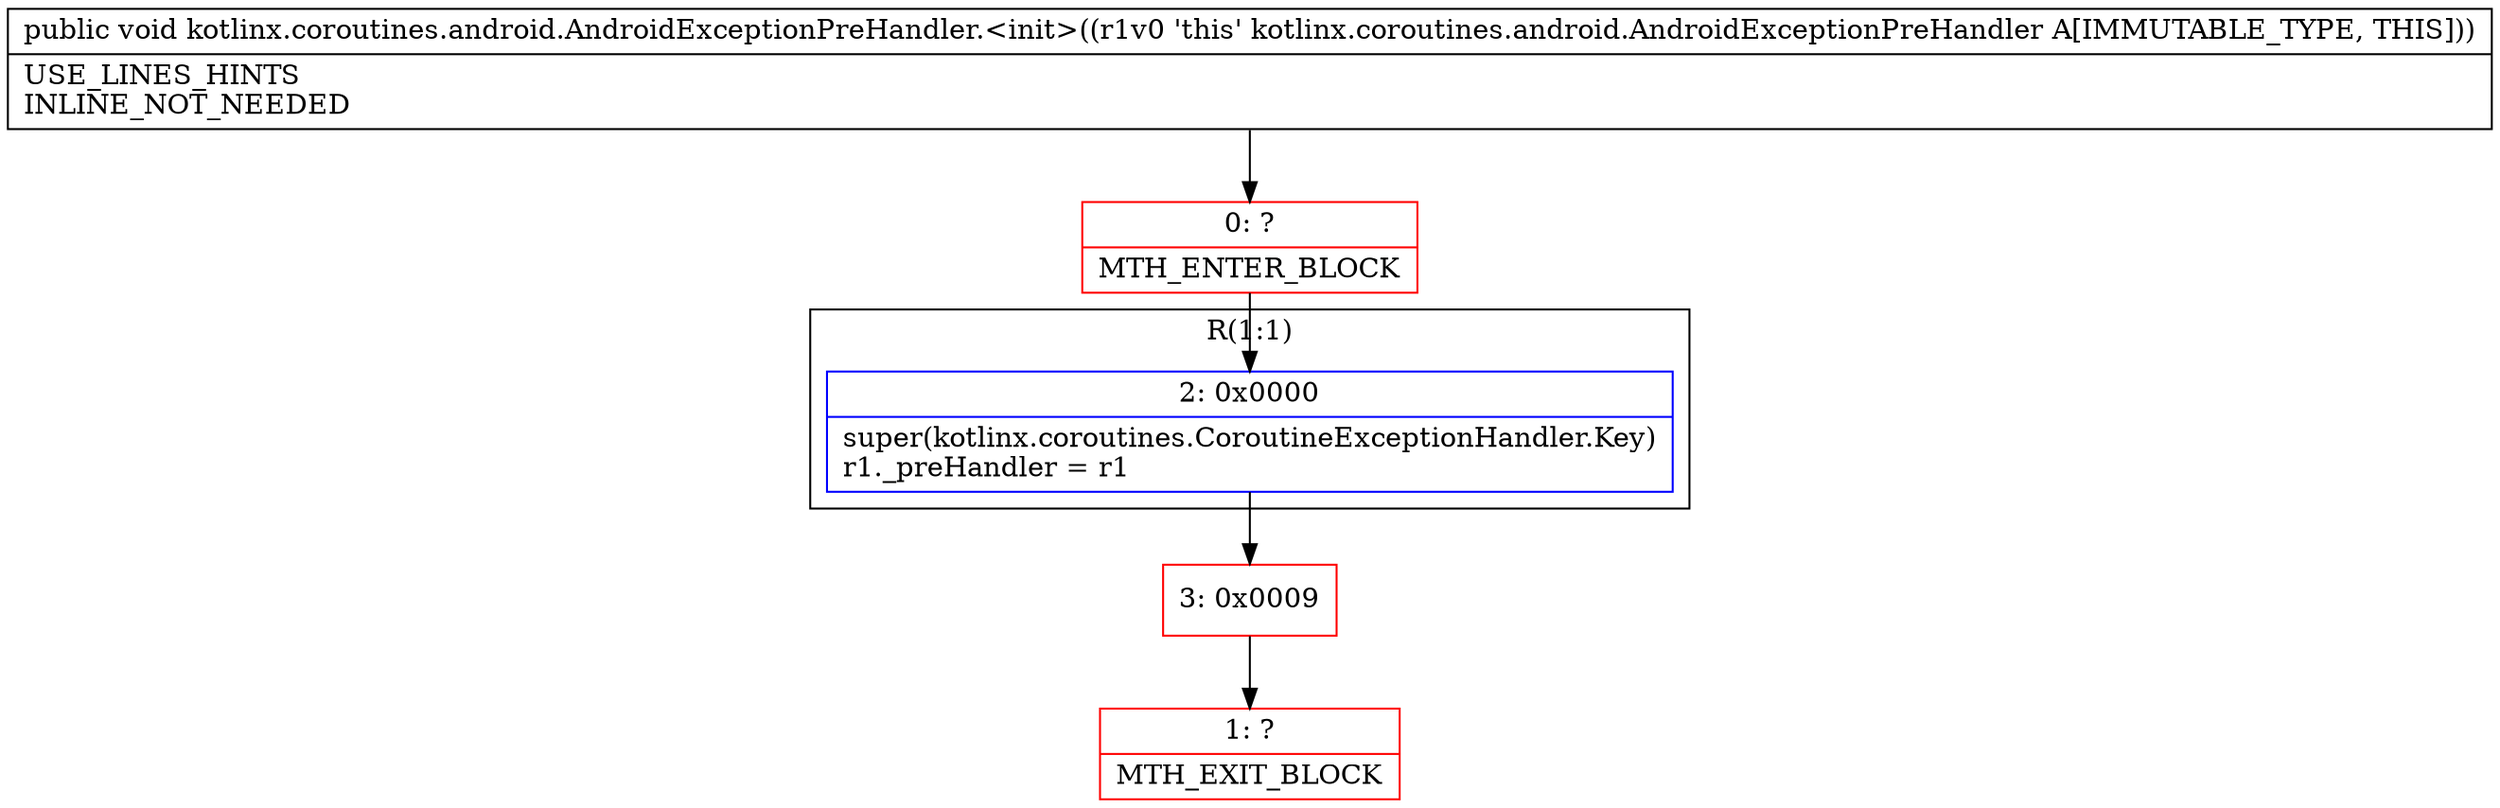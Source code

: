 digraph "CFG forkotlinx.coroutines.android.AndroidExceptionPreHandler.\<init\>()V" {
subgraph cluster_Region_1503909642 {
label = "R(1:1)";
node [shape=record,color=blue];
Node_2 [shape=record,label="{2\:\ 0x0000|super(kotlinx.coroutines.CoroutineExceptionHandler.Key)\lr1._preHandler = r1\l}"];
}
Node_0 [shape=record,color=red,label="{0\:\ ?|MTH_ENTER_BLOCK\l}"];
Node_3 [shape=record,color=red,label="{3\:\ 0x0009}"];
Node_1 [shape=record,color=red,label="{1\:\ ?|MTH_EXIT_BLOCK\l}"];
MethodNode[shape=record,label="{public void kotlinx.coroutines.android.AndroidExceptionPreHandler.\<init\>((r1v0 'this' kotlinx.coroutines.android.AndroidExceptionPreHandler A[IMMUTABLE_TYPE, THIS]))  | USE_LINES_HINTS\lINLINE_NOT_NEEDED\l}"];
MethodNode -> Node_0;Node_2 -> Node_3;
Node_0 -> Node_2;
Node_3 -> Node_1;
}

